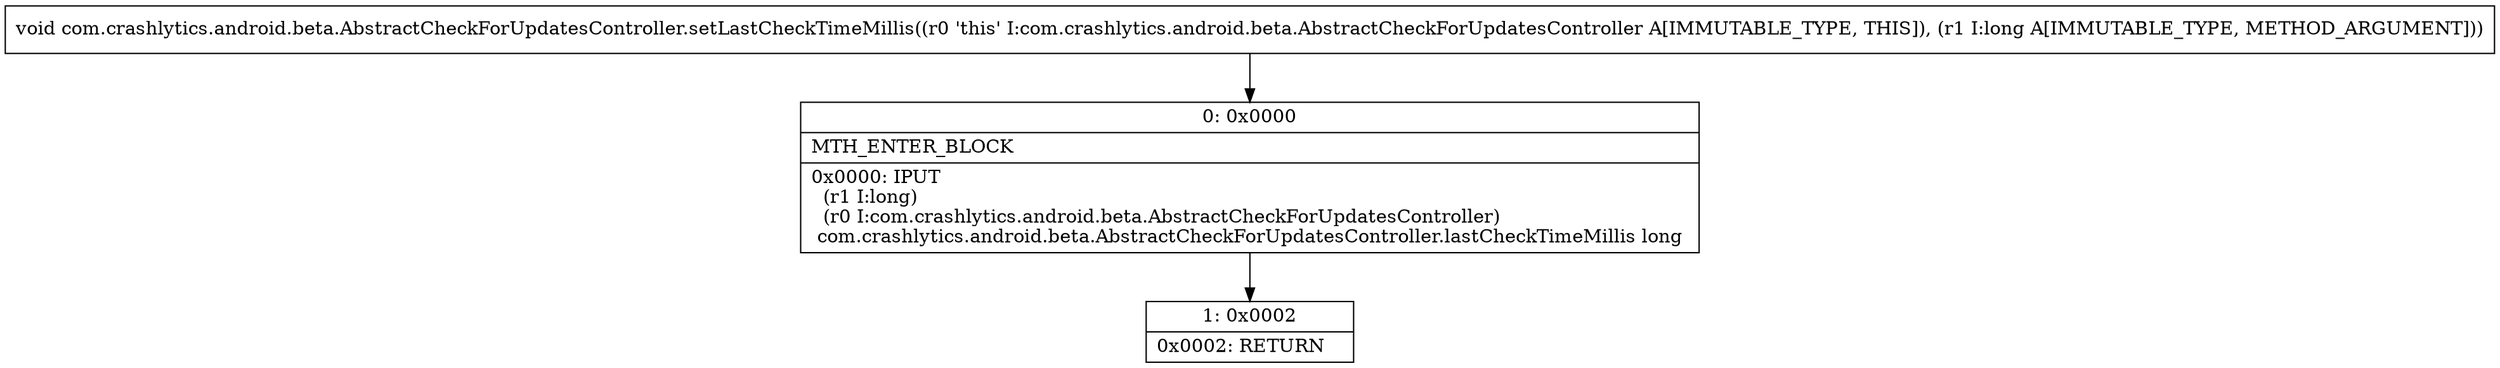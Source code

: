 digraph "CFG forcom.crashlytics.android.beta.AbstractCheckForUpdatesController.setLastCheckTimeMillis(J)V" {
Node_0 [shape=record,label="{0\:\ 0x0000|MTH_ENTER_BLOCK\l|0x0000: IPUT  \l  (r1 I:long)\l  (r0 I:com.crashlytics.android.beta.AbstractCheckForUpdatesController)\l com.crashlytics.android.beta.AbstractCheckForUpdatesController.lastCheckTimeMillis long \l}"];
Node_1 [shape=record,label="{1\:\ 0x0002|0x0002: RETURN   \l}"];
MethodNode[shape=record,label="{void com.crashlytics.android.beta.AbstractCheckForUpdatesController.setLastCheckTimeMillis((r0 'this' I:com.crashlytics.android.beta.AbstractCheckForUpdatesController A[IMMUTABLE_TYPE, THIS]), (r1 I:long A[IMMUTABLE_TYPE, METHOD_ARGUMENT])) }"];
MethodNode -> Node_0;
Node_0 -> Node_1;
}

